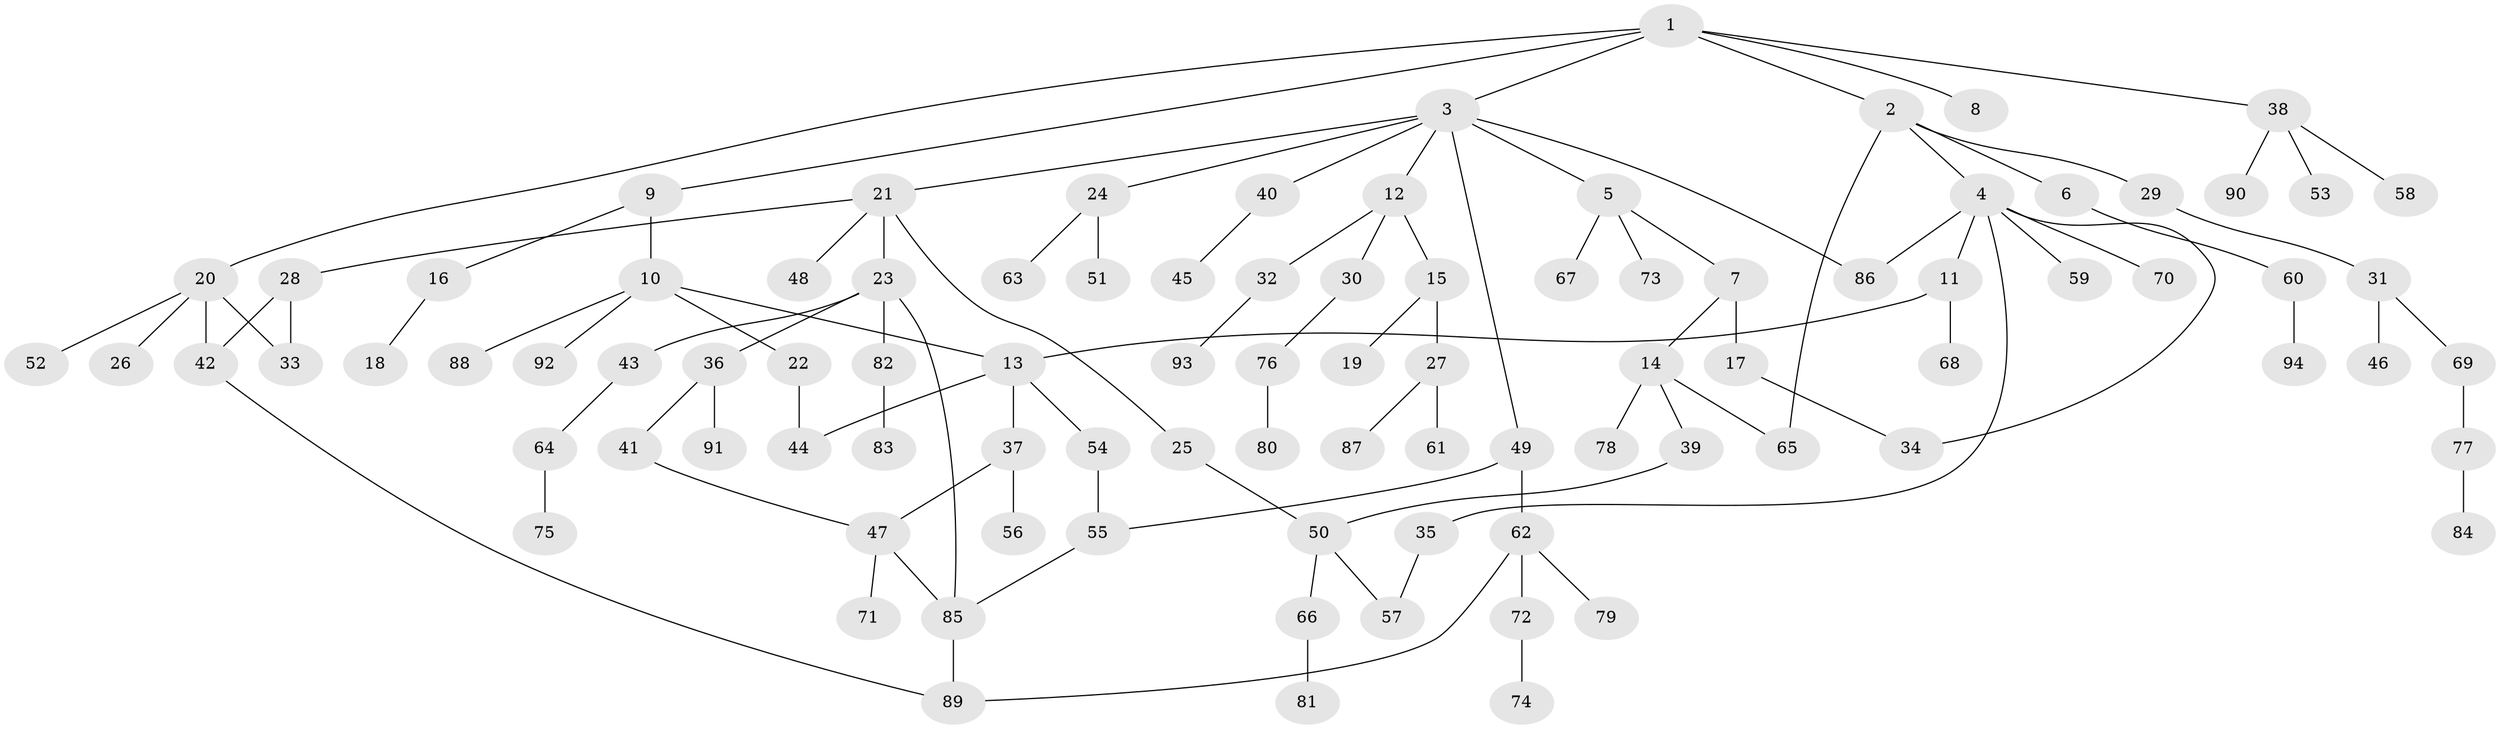 // coarse degree distribution, {5: 0.0851063829787234, 3: 0.19148936170212766, 1: 0.2765957446808511, 2: 0.2978723404255319, 4: 0.1276595744680851, 8: 0.02127659574468085}
// Generated by graph-tools (version 1.1) at 2025/36/03/04/25 23:36:00]
// undirected, 94 vertices, 108 edges
graph export_dot {
  node [color=gray90,style=filled];
  1;
  2;
  3;
  4;
  5;
  6;
  7;
  8;
  9;
  10;
  11;
  12;
  13;
  14;
  15;
  16;
  17;
  18;
  19;
  20;
  21;
  22;
  23;
  24;
  25;
  26;
  27;
  28;
  29;
  30;
  31;
  32;
  33;
  34;
  35;
  36;
  37;
  38;
  39;
  40;
  41;
  42;
  43;
  44;
  45;
  46;
  47;
  48;
  49;
  50;
  51;
  52;
  53;
  54;
  55;
  56;
  57;
  58;
  59;
  60;
  61;
  62;
  63;
  64;
  65;
  66;
  67;
  68;
  69;
  70;
  71;
  72;
  73;
  74;
  75;
  76;
  77;
  78;
  79;
  80;
  81;
  82;
  83;
  84;
  85;
  86;
  87;
  88;
  89;
  90;
  91;
  92;
  93;
  94;
  1 -- 2;
  1 -- 3;
  1 -- 8;
  1 -- 9;
  1 -- 20;
  1 -- 38;
  2 -- 4;
  2 -- 6;
  2 -- 29;
  2 -- 65;
  3 -- 5;
  3 -- 12;
  3 -- 21;
  3 -- 24;
  3 -- 40;
  3 -- 49;
  3 -- 86;
  4 -- 11;
  4 -- 35;
  4 -- 59;
  4 -- 70;
  4 -- 34;
  4 -- 86;
  5 -- 7;
  5 -- 67;
  5 -- 73;
  6 -- 60;
  7 -- 14;
  7 -- 17;
  9 -- 10;
  9 -- 16;
  10 -- 22;
  10 -- 88;
  10 -- 92;
  10 -- 13;
  11 -- 13;
  11 -- 68;
  12 -- 15;
  12 -- 30;
  12 -- 32;
  13 -- 37;
  13 -- 44;
  13 -- 54;
  14 -- 39;
  14 -- 65;
  14 -- 78;
  15 -- 19;
  15 -- 27;
  16 -- 18;
  17 -- 34;
  20 -- 26;
  20 -- 42;
  20 -- 52;
  20 -- 33;
  21 -- 23;
  21 -- 25;
  21 -- 28;
  21 -- 48;
  22 -- 44;
  23 -- 36;
  23 -- 43;
  23 -- 82;
  23 -- 85;
  24 -- 51;
  24 -- 63;
  25 -- 50;
  27 -- 61;
  27 -- 87;
  28 -- 33;
  28 -- 42;
  29 -- 31;
  30 -- 76;
  31 -- 46;
  31 -- 69;
  32 -- 93;
  35 -- 57;
  36 -- 41;
  36 -- 91;
  37 -- 56;
  37 -- 47;
  38 -- 53;
  38 -- 58;
  38 -- 90;
  39 -- 50;
  40 -- 45;
  41 -- 47;
  42 -- 89;
  43 -- 64;
  47 -- 71;
  47 -- 85;
  49 -- 62;
  49 -- 55;
  50 -- 57;
  50 -- 66;
  54 -- 55;
  55 -- 85;
  60 -- 94;
  62 -- 72;
  62 -- 79;
  62 -- 89;
  64 -- 75;
  66 -- 81;
  69 -- 77;
  72 -- 74;
  76 -- 80;
  77 -- 84;
  82 -- 83;
  85 -- 89;
}
